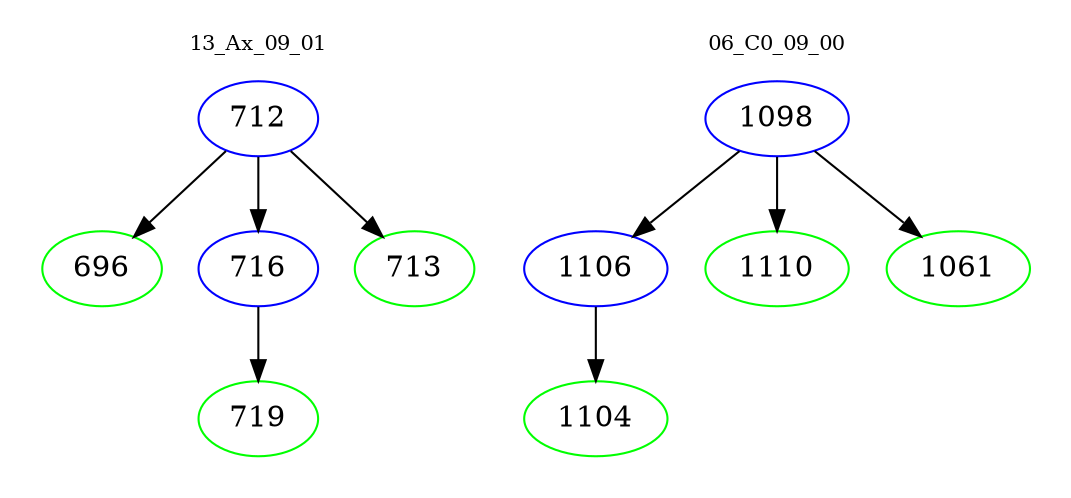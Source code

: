 digraph{
subgraph cluster_0 {
color = white
label = "13_Ax_09_01";
fontsize=10;
T0_712 [label="712", color="blue"]
T0_712 -> T0_696 [color="black"]
T0_696 [label="696", color="green"]
T0_712 -> T0_716 [color="black"]
T0_716 [label="716", color="blue"]
T0_716 -> T0_719 [color="black"]
T0_719 [label="719", color="green"]
T0_712 -> T0_713 [color="black"]
T0_713 [label="713", color="green"]
}
subgraph cluster_1 {
color = white
label = "06_C0_09_00";
fontsize=10;
T1_1098 [label="1098", color="blue"]
T1_1098 -> T1_1106 [color="black"]
T1_1106 [label="1106", color="blue"]
T1_1106 -> T1_1104 [color="black"]
T1_1104 [label="1104", color="green"]
T1_1098 -> T1_1110 [color="black"]
T1_1110 [label="1110", color="green"]
T1_1098 -> T1_1061 [color="black"]
T1_1061 [label="1061", color="green"]
}
}
